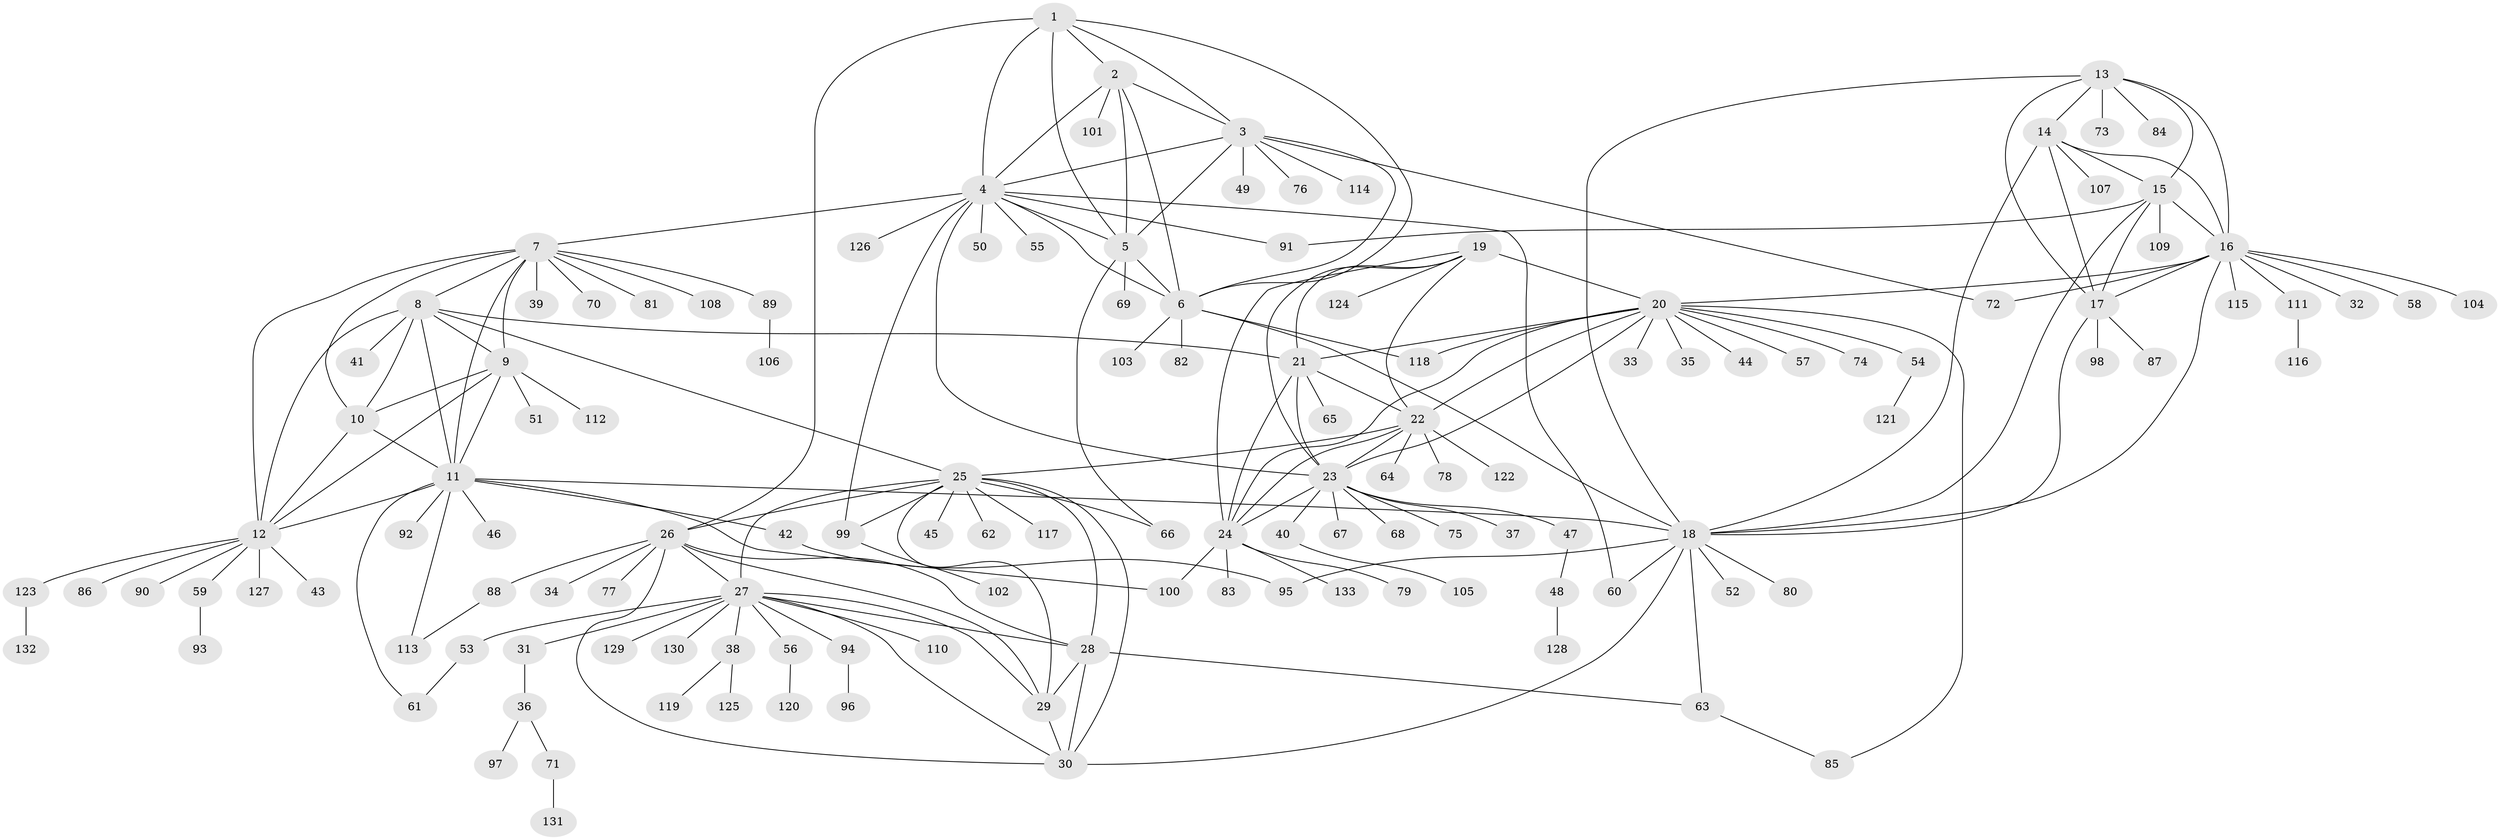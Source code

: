 // Generated by graph-tools (version 1.1) at 2025/37/03/09/25 02:37:22]
// undirected, 133 vertices, 200 edges
graph export_dot {
graph [start="1"]
  node [color=gray90,style=filled];
  1;
  2;
  3;
  4;
  5;
  6;
  7;
  8;
  9;
  10;
  11;
  12;
  13;
  14;
  15;
  16;
  17;
  18;
  19;
  20;
  21;
  22;
  23;
  24;
  25;
  26;
  27;
  28;
  29;
  30;
  31;
  32;
  33;
  34;
  35;
  36;
  37;
  38;
  39;
  40;
  41;
  42;
  43;
  44;
  45;
  46;
  47;
  48;
  49;
  50;
  51;
  52;
  53;
  54;
  55;
  56;
  57;
  58;
  59;
  60;
  61;
  62;
  63;
  64;
  65;
  66;
  67;
  68;
  69;
  70;
  71;
  72;
  73;
  74;
  75;
  76;
  77;
  78;
  79;
  80;
  81;
  82;
  83;
  84;
  85;
  86;
  87;
  88;
  89;
  90;
  91;
  92;
  93;
  94;
  95;
  96;
  97;
  98;
  99;
  100;
  101;
  102;
  103;
  104;
  105;
  106;
  107;
  108;
  109;
  110;
  111;
  112;
  113;
  114;
  115;
  116;
  117;
  118;
  119;
  120;
  121;
  122;
  123;
  124;
  125;
  126;
  127;
  128;
  129;
  130;
  131;
  132;
  133;
  1 -- 2;
  1 -- 3;
  1 -- 4;
  1 -- 5;
  1 -- 6;
  1 -- 26;
  2 -- 3;
  2 -- 4;
  2 -- 5;
  2 -- 6;
  2 -- 101;
  3 -- 4;
  3 -- 5;
  3 -- 6;
  3 -- 49;
  3 -- 72;
  3 -- 76;
  3 -- 114;
  4 -- 5;
  4 -- 6;
  4 -- 7;
  4 -- 23;
  4 -- 50;
  4 -- 55;
  4 -- 60;
  4 -- 91;
  4 -- 99;
  4 -- 126;
  5 -- 6;
  5 -- 66;
  5 -- 69;
  6 -- 18;
  6 -- 82;
  6 -- 103;
  6 -- 118;
  7 -- 8;
  7 -- 9;
  7 -- 10;
  7 -- 11;
  7 -- 12;
  7 -- 39;
  7 -- 70;
  7 -- 81;
  7 -- 89;
  7 -- 108;
  8 -- 9;
  8 -- 10;
  8 -- 11;
  8 -- 12;
  8 -- 21;
  8 -- 25;
  8 -- 41;
  9 -- 10;
  9 -- 11;
  9 -- 12;
  9 -- 51;
  9 -- 112;
  10 -- 11;
  10 -- 12;
  11 -- 12;
  11 -- 18;
  11 -- 42;
  11 -- 46;
  11 -- 61;
  11 -- 92;
  11 -- 100;
  11 -- 113;
  12 -- 43;
  12 -- 59;
  12 -- 86;
  12 -- 90;
  12 -- 123;
  12 -- 127;
  13 -- 14;
  13 -- 15;
  13 -- 16;
  13 -- 17;
  13 -- 18;
  13 -- 73;
  13 -- 84;
  14 -- 15;
  14 -- 16;
  14 -- 17;
  14 -- 18;
  14 -- 107;
  15 -- 16;
  15 -- 17;
  15 -- 18;
  15 -- 91;
  15 -- 109;
  16 -- 17;
  16 -- 18;
  16 -- 20;
  16 -- 32;
  16 -- 58;
  16 -- 72;
  16 -- 104;
  16 -- 111;
  16 -- 115;
  17 -- 18;
  17 -- 87;
  17 -- 98;
  18 -- 30;
  18 -- 52;
  18 -- 60;
  18 -- 63;
  18 -- 80;
  18 -- 95;
  19 -- 20;
  19 -- 21;
  19 -- 22;
  19 -- 23;
  19 -- 24;
  19 -- 124;
  20 -- 21;
  20 -- 22;
  20 -- 23;
  20 -- 24;
  20 -- 33;
  20 -- 35;
  20 -- 44;
  20 -- 54;
  20 -- 57;
  20 -- 74;
  20 -- 85;
  20 -- 118;
  21 -- 22;
  21 -- 23;
  21 -- 24;
  21 -- 65;
  22 -- 23;
  22 -- 24;
  22 -- 25;
  22 -- 64;
  22 -- 78;
  22 -- 122;
  23 -- 24;
  23 -- 37;
  23 -- 40;
  23 -- 47;
  23 -- 67;
  23 -- 68;
  23 -- 75;
  24 -- 79;
  24 -- 83;
  24 -- 100;
  24 -- 133;
  25 -- 26;
  25 -- 27;
  25 -- 28;
  25 -- 29;
  25 -- 30;
  25 -- 45;
  25 -- 62;
  25 -- 66;
  25 -- 99;
  25 -- 117;
  26 -- 27;
  26 -- 28;
  26 -- 29;
  26 -- 30;
  26 -- 34;
  26 -- 77;
  26 -- 88;
  27 -- 28;
  27 -- 29;
  27 -- 30;
  27 -- 31;
  27 -- 38;
  27 -- 53;
  27 -- 56;
  27 -- 94;
  27 -- 110;
  27 -- 129;
  27 -- 130;
  28 -- 29;
  28 -- 30;
  28 -- 63;
  29 -- 30;
  31 -- 36;
  36 -- 71;
  36 -- 97;
  38 -- 119;
  38 -- 125;
  40 -- 105;
  42 -- 95;
  47 -- 48;
  48 -- 128;
  53 -- 61;
  54 -- 121;
  56 -- 120;
  59 -- 93;
  63 -- 85;
  71 -- 131;
  88 -- 113;
  89 -- 106;
  94 -- 96;
  99 -- 102;
  111 -- 116;
  123 -- 132;
}
